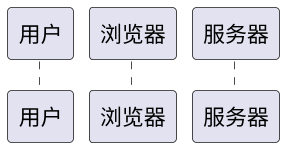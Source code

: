 @startuml
'https://plantuml.com/sequence-diagram
skinparam shadowing false
skinparam defaultFontName xfonts-wqy
skinparam dpi 150
skinparam activity  {
    DiamondFontSize 14
    ArrowFontSize 14
    FontSize 14
}

participant 用户 as User
participant 浏览器 as Browser
participant 服务器 as Server
participant 服务器 as Server


@enduml